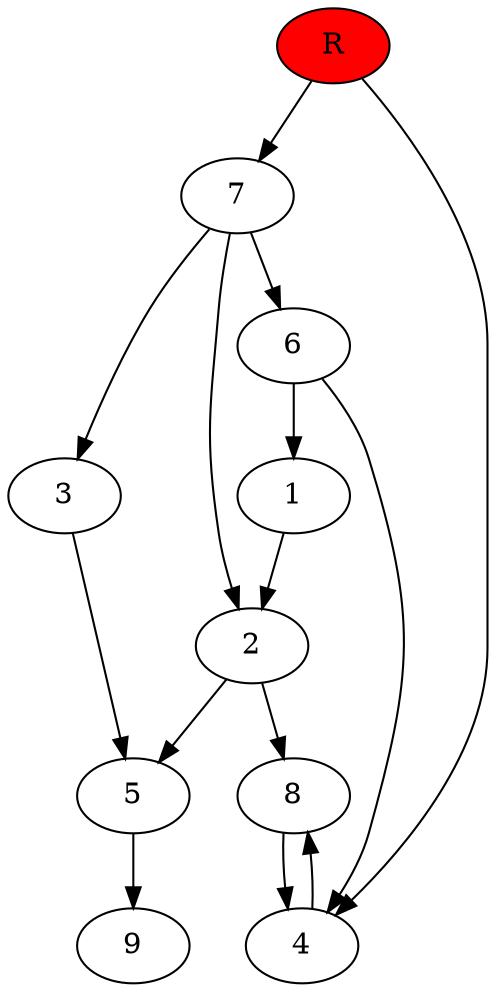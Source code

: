 digraph prb23722 {
	1
	2
	3
	4
	5
	6
	7
	8
	R [fillcolor="#ff0000" style=filled]
	1 -> 2
	2 -> 5
	2 -> 8
	3 -> 5
	4 -> 8
	5 -> 9
	6 -> 1
	6 -> 4
	7 -> 2
	7 -> 3
	7 -> 6
	8 -> 4
	R -> 4
	R -> 7
}
